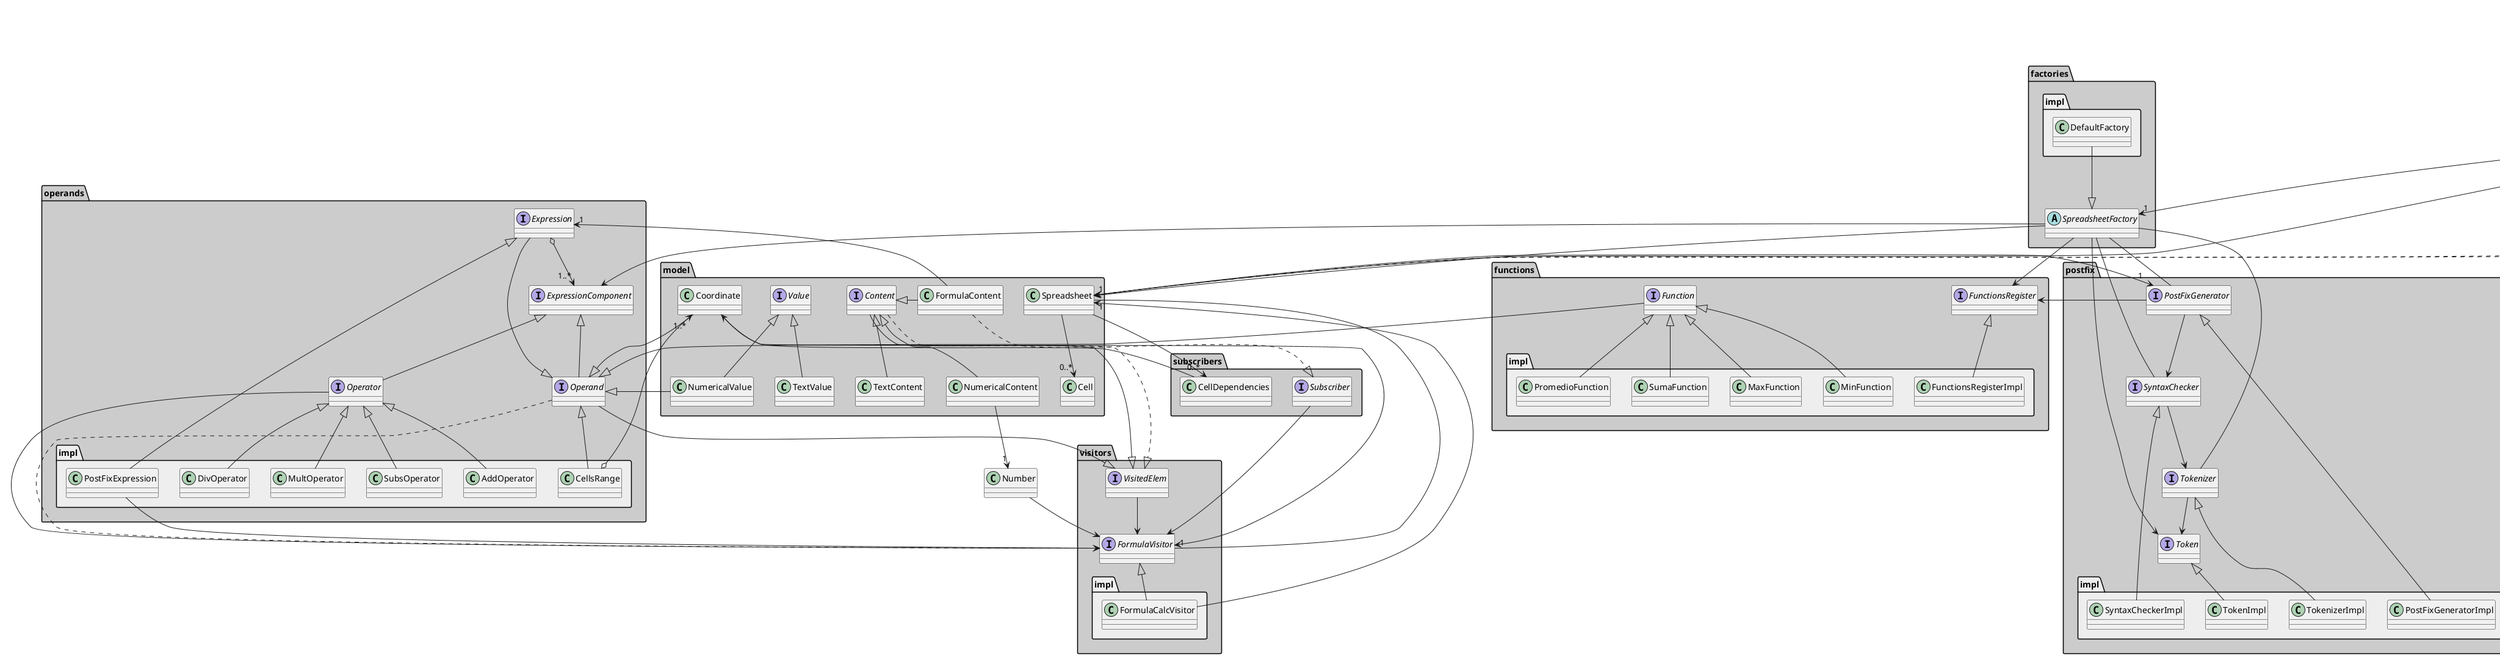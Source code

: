 @startuml

package client #CCCCCC {
  class SpreadsheetController
  abstract class Client
  package text #EEEEEE {
    class TextClient
    class Command
  }
}

package visitors #CCCCCC{
  interface FormulaVisitor
  interface VisitedElem
  package visitors.impl #EEEEEE {
    class FormulaCalcVisitor
  }
}

package subscribers  #CCCCCC{
  interface Subscriber
  class CellDependencies
}

package util #CCCCCC {
  interface SpreadsheetLoader
  interface SpreadsheetSaver
  class S2VSpreadsheetLoader
  class S2VSpreadsheetSaver
  interface InputChecker
}

package model #CCCCCC {
  class Spreadsheet
  class Coordinate
  class Cell
  interface Content
  class NumericalContent
  class TextContent
  class FormulaContent
  interface Value
  class TextValue
  class NumericalValue
}

package operands #CCCCCC {
interface ExpressionComponent
interface Operator
interface Operand
interface Expression

  package operands.impl #EEEEEE {
    class CellsRange
    class PostFixExpression
    class AddOperator
    class SubsOperator
    class MultOperator
    class DivOperator
  }
}

package functions #CCCCCC {
  interface FunctionsRegister
  interface Function
  package functions.impl #EEEEEE {
    class FunctionsRegisterImpl
    class SumaFunction
    class PromedioFunction
    class MinFunction
    class MaxFunction
  }
}

package factories #CCCCCC {
  abstract SpreadsheetFactory
  package factories.impl #EEEEEE {
    class DefaultFactory
  }
}

package postfix #CCCCCC {
  interface Token
  interface Tokenizer
  interface SyntaxChecker
  interface PostFixGenerator
  package postfix.impl #EEEEEE {
    class TokenImpl
    class TokenizerImpl
    class SyntaxCheckerImpl
    class PostFixGeneratorImpl
    }
}

package view #CCCCCC {
  interface UIFactory
  interface UIRenderer
  interface UISpreadsheet
  package view.text #EEEEEE {
    class TextUIFactory
    class TextUIRenderer
    class TextUISpreadsheet
    }
}


/' ----- controller ----- '/
SpreadsheetController "1" --> "1" UISpreadsheet
SpreadsheetController --> "1" Spreadsheet

SpreadsheetController --> "1" SpreadsheetFactory
SpreadsheetController --> "1" UIFactory

SpreadsheetController --> "1" SpreadsheetLoader
SpreadsheetController --> "1" SpreadsheetSaver

Client --> "1" UIRenderer
Client --> "1" UISpreadsheet
Client --> "1" SpreadsheetController
Client --> InputChecker
Client <|-- TextClient

/' ----- view ----- '/
UIRenderer <|-- TextUIRenderer
UISpreadsheet <|-- TextUISpreadsheet
UIFactory <|-- TextUIFactory

/' ----- visitors ----- '/
FormulaCalcVisitor -up-|> FormulaVisitor
FormulaCalcVisitor --> Spreadsheet
FormulaVisitor <-- Coordinate

VisitedElem --> FormulaVisitor

Content --|> VisitedElem
Operand --|> VisitedElem


/' ----- subscribers ----- '/
Subscriber --> FormulaVisitor
CellDependencies --> Coordinate


/' ----- loading/saving ----- '/
SpreadsheetSaver <|-- S2VSpreadsheetSaver
SpreadsheetLoader <|-- S2VSpreadsheetLoader

SpreadsheetSaver ..> Spreadsheet
SpreadsheetLoader ..> Spreadsheet

/' ----- operands ----- '/
SpreadsheetFactory --> ExpressionComponent
Operator -up-|> ExpressionComponent
Operand -up-|> ExpressionComponent
Expression --|> Operand
Expression o--> "1..*" ExpressionComponent

NumericalValue -up-|> Operand
CellsRange -up-|> Operand
Coordinate --|> Operand
PostFixExpression -up-|>  Expression
AddOperator -up-|>  Operator
SubsOperator -up-|>  Operator
MultOperator -up-|>  Operator
DivOperator -up-|>  Operator

PostFixExpression --> FormulaVisitor
Number --> FormulaVisitor
Operator --> FormulaVisitor

CellsRange o--> "1..*" Coordinate


/' ----- model ----- '/
Spreadsheet --> "1" PostFixGenerator
Spreadsheet "1" -- "1" FormulaVisitor
Spreadsheet --> "0..*" CellDependencies
Spreadsheet --> "0..*" Cell

NumericalContent -up-|> Content
TextContent -up-|> Content
FormulaContent -right-|> Content
FormulaContent ..|> Subscriber
Content ..|> VisitedElem

NumericalContent --> "1" Number
FormulaContent --> "1" Expression

Value <|-- NumericalValue
Value <|-- TextValue

/' ----- functions ----- '/
SpreadsheetFactory --> FunctionsRegister
PostFixGenerator --> FunctionsRegister
FunctionsRegisterImpl -up-|> FunctionsRegister

Operand ..> FormulaVisitor
Function --|> Operand
SumaFunction -up-|> Function
MinFunction -up-|> Function
MaxFunction -up-|> Function
PromedioFunction -up-|> Function


/' ----- factories ----- '/

DefaultFactory -down-|> SpreadsheetFactory
SpreadsheetFactory --> Spreadsheet

/' ----- postfix ----- '/
SpreadsheetFactory -- PostFixGenerator
SpreadsheetFactory -- SyntaxChecker
SpreadsheetFactory -- Tokenizer
SpreadsheetFactory --> Token
PostFixGenerator --> SyntaxChecker
SyntaxChecker --> Tokenizer
Tokenizer --> Token
PostFixGeneratorImpl -up-|> PostFixGenerator
SyntaxCheckerImpl -up-|> SyntaxChecker
TokenizerImpl -up-|> Tokenizer
TokenImpl -up-|> Token

@enduml